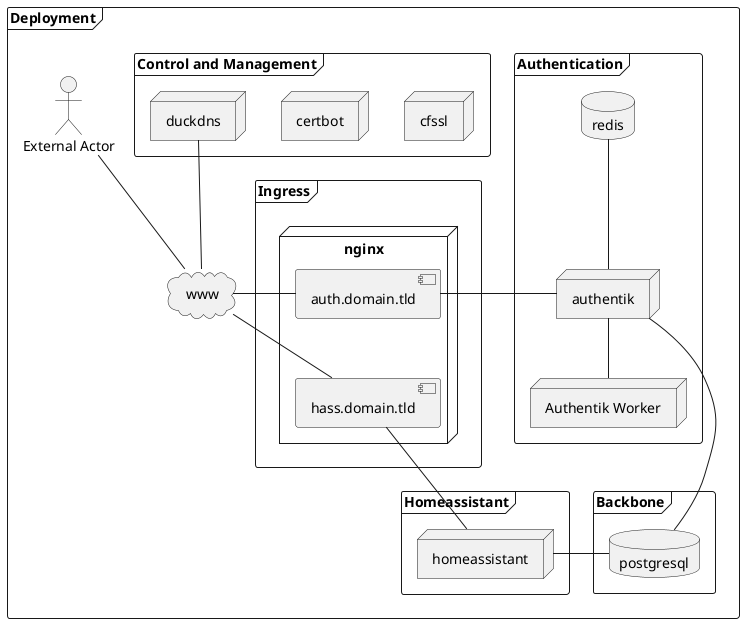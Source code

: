 @startuml

frame Deployment{
    frame Backbone{
    database postgresql
    }
    frame Authentication{
        database redis
        node authentik
        node "Authentik Worker" as akworker

        redis -- authentik
        authentik -- akworker
    }
    frame Homeassistant{
        node homeassistant
    }
    frame Ingress{
        node nginx{
            component "auth.domain.tld" as authep
            component "hass.domain.tld" as hassep

            authep -[hidden]- hassep
        }
    }
    frame "Control and Management"{
        node duckdns
        node certbot
        node cfssl
        duckdns -[hidden]right- certbot
        certbot -[hidden]right- cfssl
    }

    actor "External Actor" as external
    cloud www

}
external -- www
www -right- authep
www -right- hassep

authep -right- authentik
hassep -right- homeassistant

homeassistant -right- postgresql
authentik -right- postgresql

duckdns -- www

akworker -[hidden]- homeassistant
@enduml